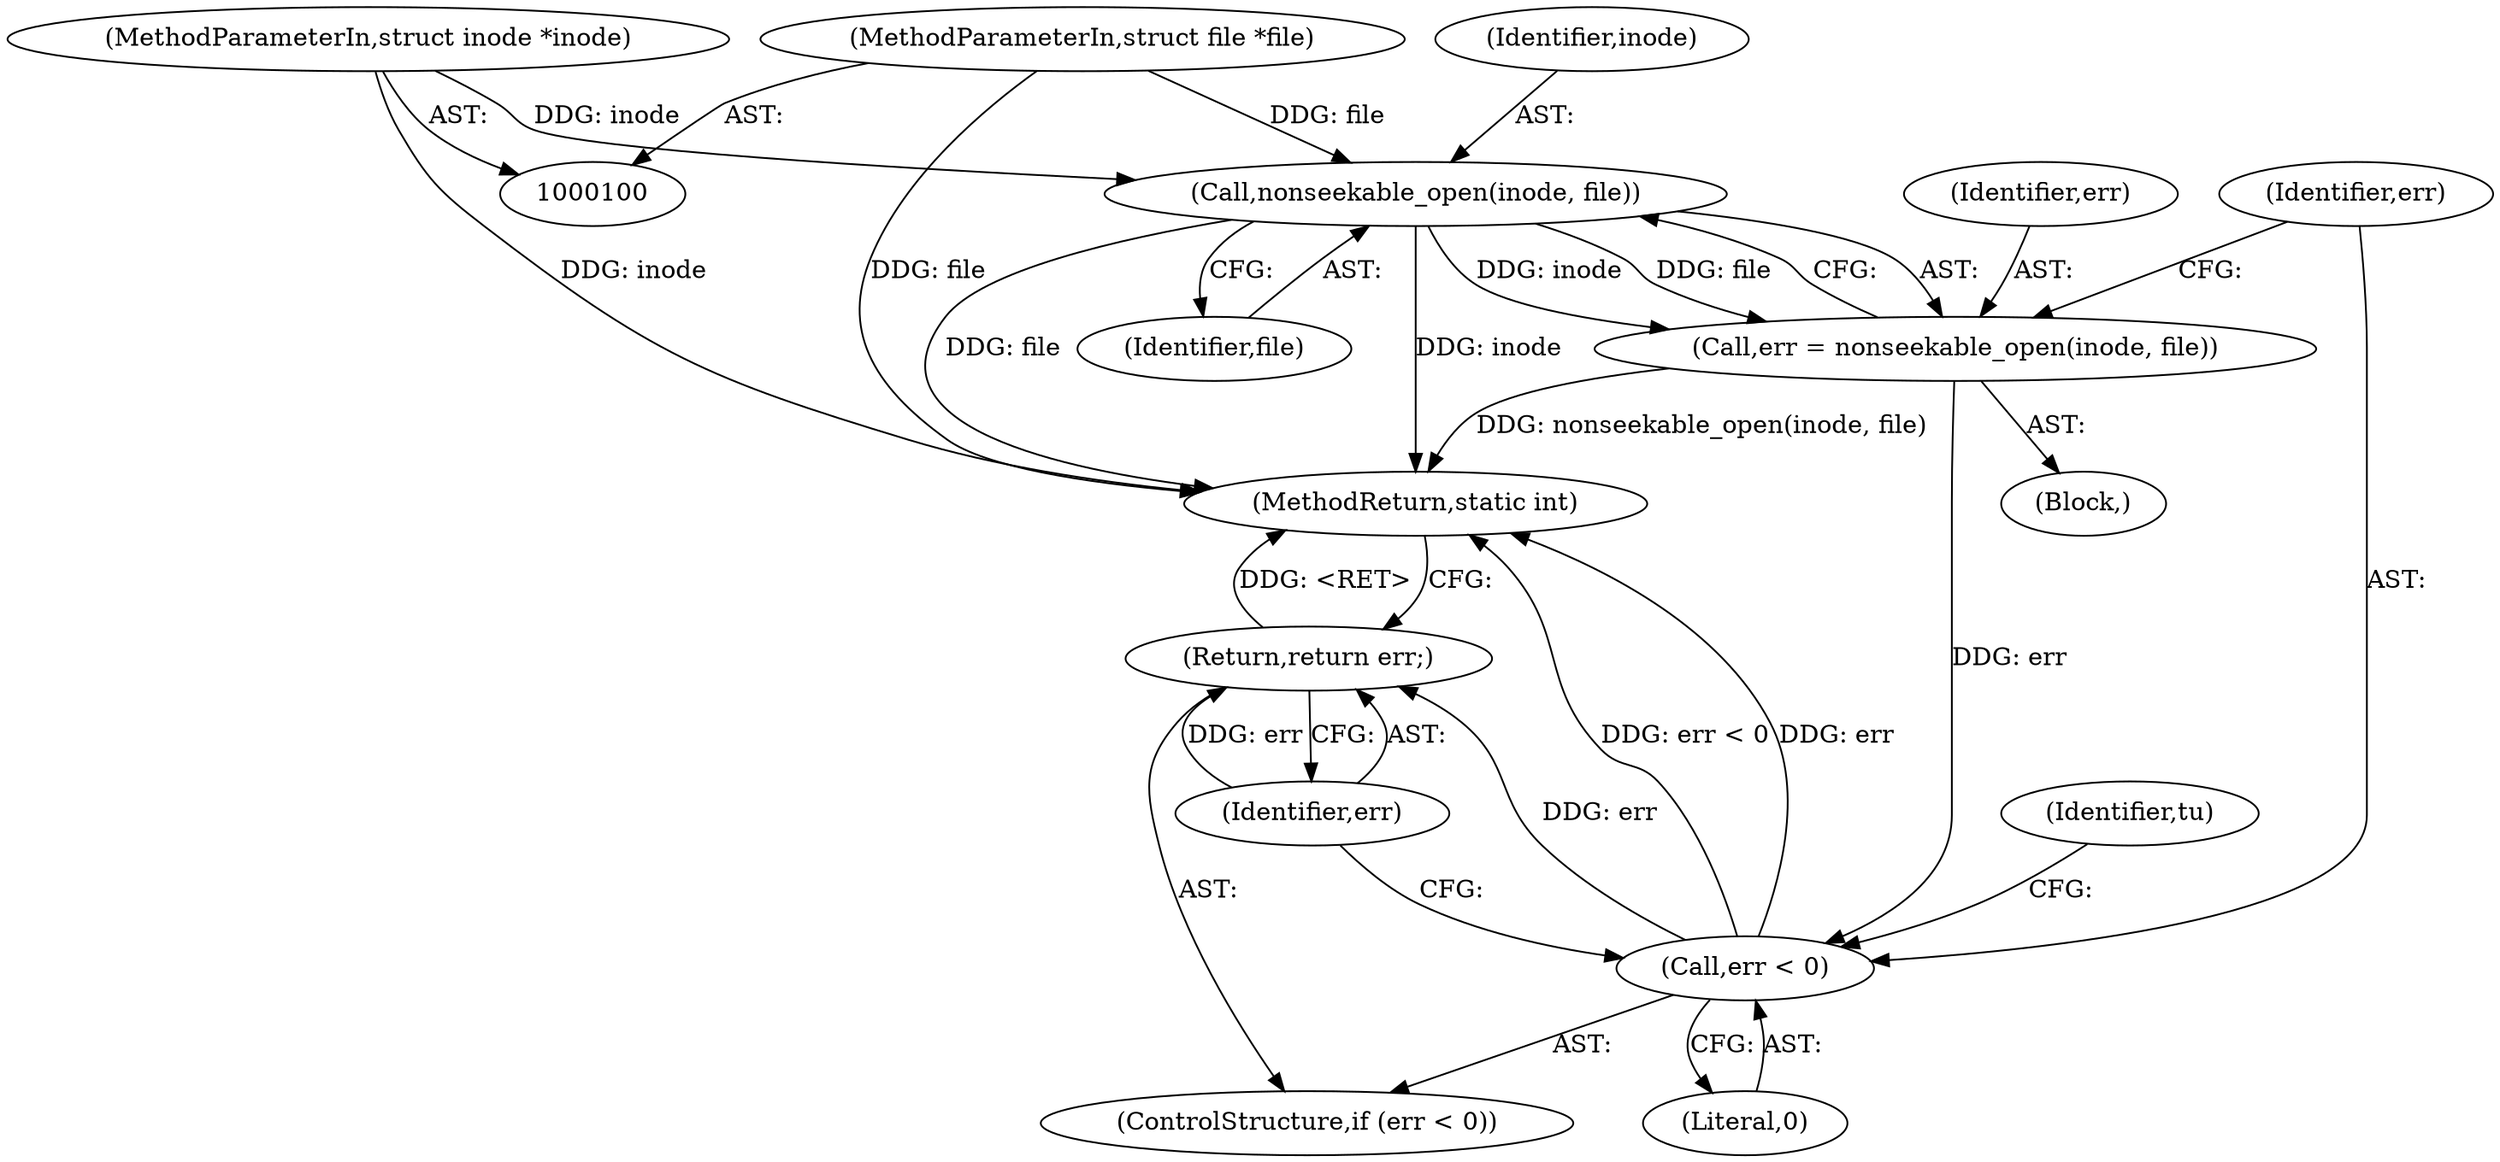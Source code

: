 digraph "0_linux_af368027a49a751d6ff4ee9e3f9961f35bb4fede_0@API" {
"1000108" [label="(Call,nonseekable_open(inode, file))"];
"1000101" [label="(MethodParameterIn,struct inode *inode)"];
"1000102" [label="(MethodParameterIn,struct file *file)"];
"1000106" [label="(Call,err = nonseekable_open(inode, file))"];
"1000112" [label="(Call,err < 0)"];
"1000115" [label="(Return,return err;)"];
"1000109" [label="(Identifier,inode)"];
"1000101" [label="(MethodParameterIn,struct inode *inode)"];
"1000113" [label="(Identifier,err)"];
"1000111" [label="(ControlStructure,if (err < 0))"];
"1000115" [label="(Return,return err;)"];
"1000118" [label="(Identifier,tu)"];
"1000102" [label="(MethodParameterIn,struct file *file)"];
"1000108" [label="(Call,nonseekable_open(inode, file))"];
"1000116" [label="(Identifier,err)"];
"1000112" [label="(Call,err < 0)"];
"1000103" [label="(Block,)"];
"1000187" [label="(MethodReturn,static int)"];
"1000106" [label="(Call,err = nonseekable_open(inode, file))"];
"1000107" [label="(Identifier,err)"];
"1000114" [label="(Literal,0)"];
"1000110" [label="(Identifier,file)"];
"1000108" -> "1000106"  [label="AST: "];
"1000108" -> "1000110"  [label="CFG: "];
"1000109" -> "1000108"  [label="AST: "];
"1000110" -> "1000108"  [label="AST: "];
"1000106" -> "1000108"  [label="CFG: "];
"1000108" -> "1000187"  [label="DDG: file"];
"1000108" -> "1000187"  [label="DDG: inode"];
"1000108" -> "1000106"  [label="DDG: inode"];
"1000108" -> "1000106"  [label="DDG: file"];
"1000101" -> "1000108"  [label="DDG: inode"];
"1000102" -> "1000108"  [label="DDG: file"];
"1000101" -> "1000100"  [label="AST: "];
"1000101" -> "1000187"  [label="DDG: inode"];
"1000102" -> "1000100"  [label="AST: "];
"1000102" -> "1000187"  [label="DDG: file"];
"1000106" -> "1000103"  [label="AST: "];
"1000107" -> "1000106"  [label="AST: "];
"1000113" -> "1000106"  [label="CFG: "];
"1000106" -> "1000187"  [label="DDG: nonseekable_open(inode, file)"];
"1000106" -> "1000112"  [label="DDG: err"];
"1000112" -> "1000111"  [label="AST: "];
"1000112" -> "1000114"  [label="CFG: "];
"1000113" -> "1000112"  [label="AST: "];
"1000114" -> "1000112"  [label="AST: "];
"1000116" -> "1000112"  [label="CFG: "];
"1000118" -> "1000112"  [label="CFG: "];
"1000112" -> "1000187"  [label="DDG: err < 0"];
"1000112" -> "1000187"  [label="DDG: err"];
"1000112" -> "1000115"  [label="DDG: err"];
"1000115" -> "1000111"  [label="AST: "];
"1000115" -> "1000116"  [label="CFG: "];
"1000116" -> "1000115"  [label="AST: "];
"1000187" -> "1000115"  [label="CFG: "];
"1000115" -> "1000187"  [label="DDG: <RET>"];
"1000116" -> "1000115"  [label="DDG: err"];
}
